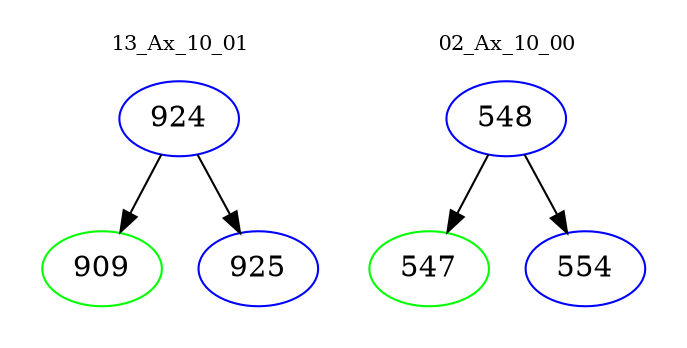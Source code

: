 digraph{
subgraph cluster_0 {
color = white
label = "13_Ax_10_01";
fontsize=10;
T0_924 [label="924", color="blue"]
T0_924 -> T0_909 [color="black"]
T0_909 [label="909", color="green"]
T0_924 -> T0_925 [color="black"]
T0_925 [label="925", color="blue"]
}
subgraph cluster_1 {
color = white
label = "02_Ax_10_00";
fontsize=10;
T1_548 [label="548", color="blue"]
T1_548 -> T1_547 [color="black"]
T1_547 [label="547", color="green"]
T1_548 -> T1_554 [color="black"]
T1_554 [label="554", color="blue"]
}
}
